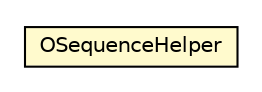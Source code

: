 #!/usr/local/bin/dot
#
# Class diagram 
# Generated by UMLGraph version R5_6-24-gf6e263 (http://www.umlgraph.org/)
#

digraph G {
	edge [fontname="Helvetica",fontsize=10,labelfontname="Helvetica",labelfontsize=10];
	node [fontname="Helvetica",fontsize=10,shape=plaintext];
	nodesep=0.25;
	ranksep=0.5;
	// com.orientechnologies.orient.core.metadata.sequence.OSequenceHelper
	c6405832 [label=<<table title="com.orientechnologies.orient.core.metadata.sequence.OSequenceHelper" border="0" cellborder="1" cellspacing="0" cellpadding="2" port="p" bgcolor="lemonChiffon" href="./OSequenceHelper.html">
		<tr><td><table border="0" cellspacing="0" cellpadding="1">
<tr><td align="center" balign="center"> OSequenceHelper </td></tr>
		</table></td></tr>
		</table>>, URL="./OSequenceHelper.html", fontname="Helvetica", fontcolor="black", fontsize=10.0];
}

